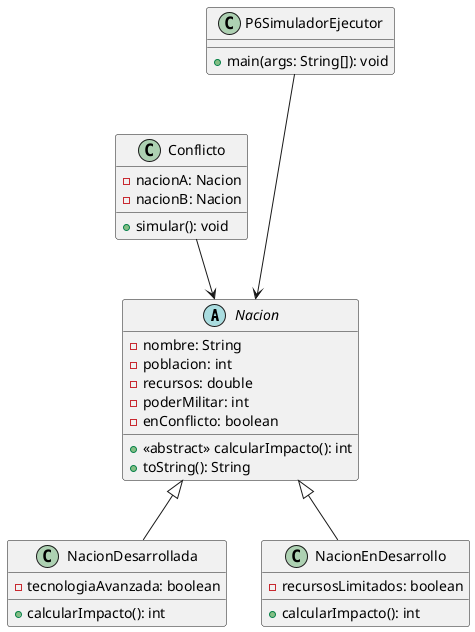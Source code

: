 @startuml
abstract class Nacion {
    - nombre: String
    - poblacion: int
    - recursos: double
    - poderMilitar: int
    - enConflicto: boolean
    + <<abstract>> calcularImpacto(): int
    + toString(): String
}

class NacionDesarrollada {
    - tecnologiaAvanzada: boolean
    + calcularImpacto(): int
}

class NacionEnDesarrollo {
    - recursosLimitados: boolean
    + calcularImpacto(): int
}

class Conflicto {
    - nacionA: Nacion
    - nacionB: Nacion
    + simular(): void
}

class P6SimuladorEjecutor {
    + main(args: String[]): void
}

Nacion <|-- NacionDesarrollada
Nacion <|-- NacionEnDesarrollo
Conflicto --> Nacion
P6SimuladorEjecutor ---> Nacion
@enduml
